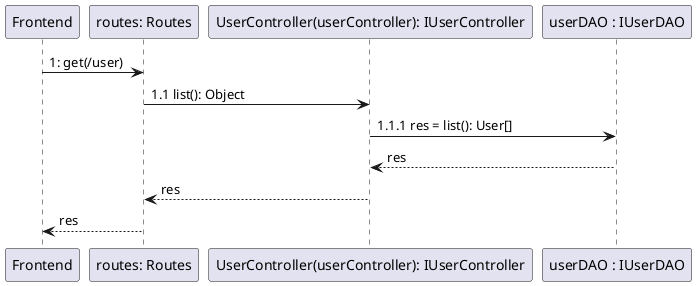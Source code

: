 @startuml es2
skinparam class {
    BackgroundColor Snow
    BorderColor Black
}

Frontend -> "routes: Routes" : 1: get(/user)

"routes: Routes" -> "UserController(userController): IUserController" : 1.1 list(): Object
"UserController(userController): IUserController" -> "userDAO : IUserDAO" : 1.1.1 res = list(): User[]
"UserController(userController): IUserController" <-- "userDAO : IUserDAO" : res

"routes: Routes" <-- "UserController(userController): IUserController" : res

"routes: Routes" --> Frontend : res

@enduml
